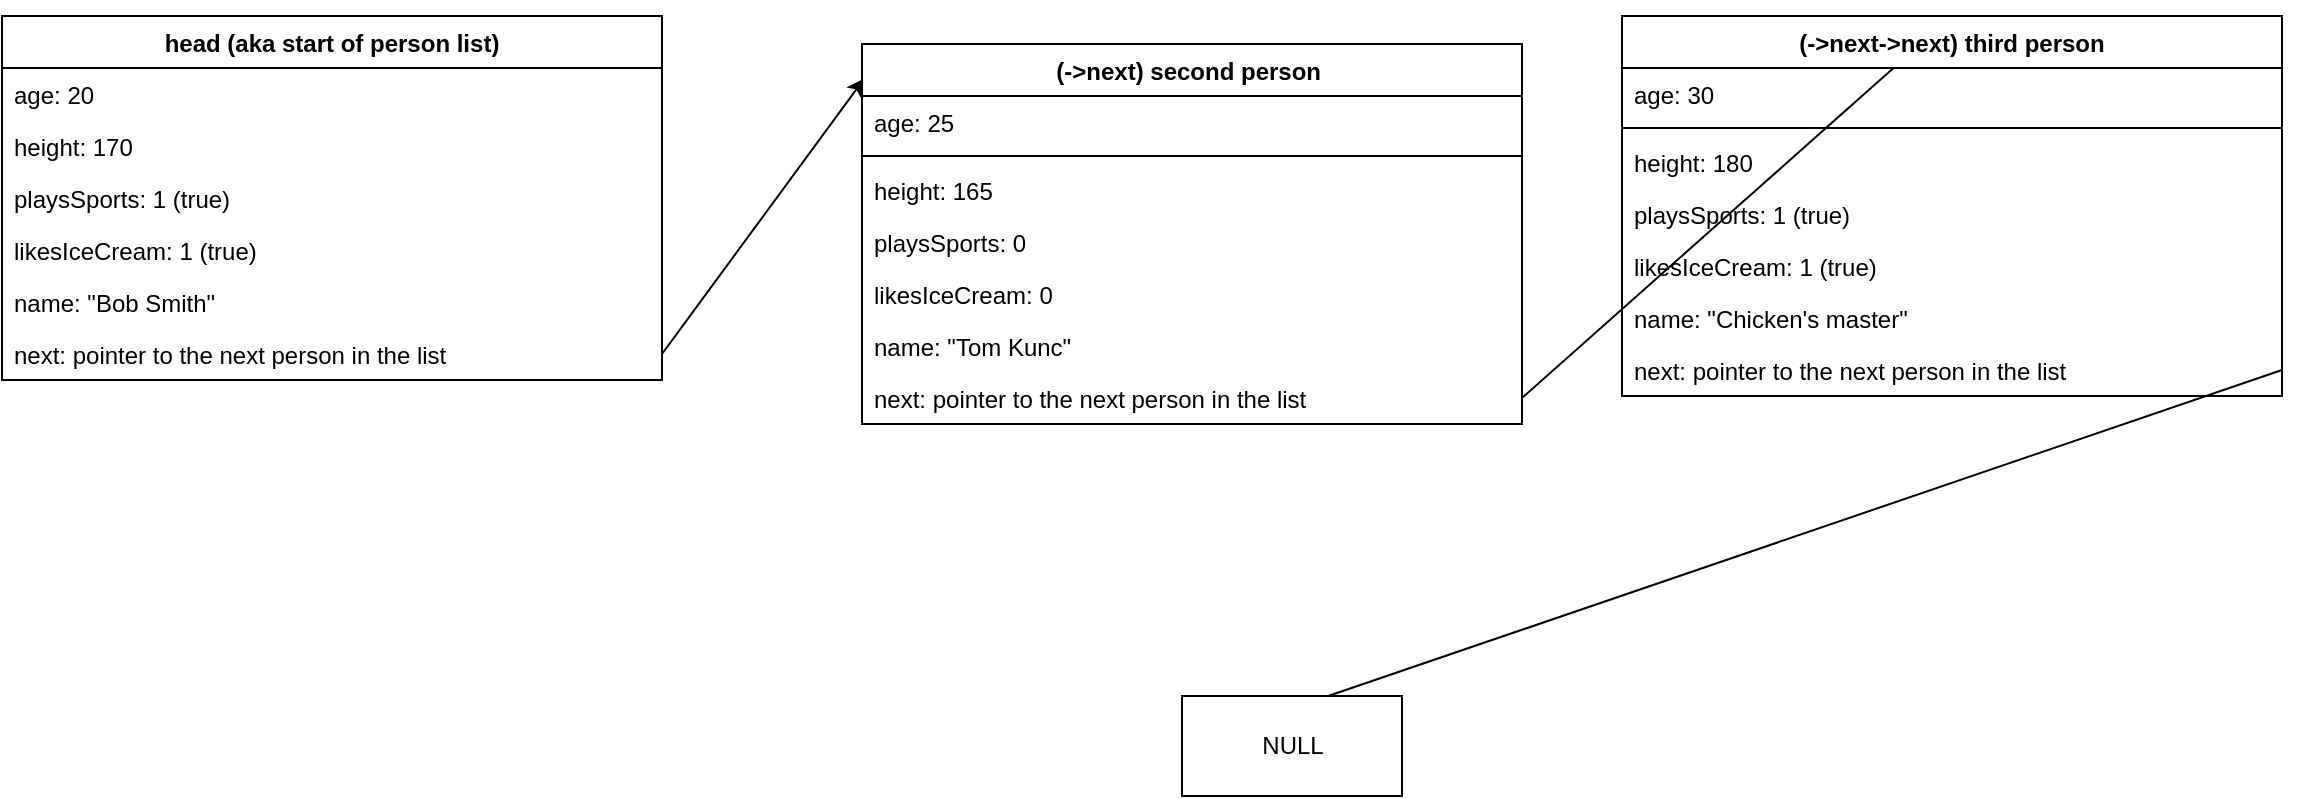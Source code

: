 <mxfile version="13.5.1" type="github">
  <diagram id="MsxQLA5Zbx531SYcmNDb" name="Page-1">
    <mxGraphModel dx="1242" dy="697" grid="1" gridSize="10" guides="1" tooltips="1" connect="1" arrows="1" fold="1" page="1" pageScale="1" pageWidth="1169" pageHeight="1654" math="0" shadow="0">
      <root>
        <mxCell id="0" />
        <mxCell id="1" parent="0" />
        <mxCell id="XNMVoc2F3A9u7ebqvWjv-21" value="" style="endArrow=classic;html=1;exitX=1;exitY=0.5;exitDx=0;exitDy=0;entryX=0.004;entryY=0.09;entryDx=0;entryDy=0;entryPerimeter=0;" edge="1" parent="1" source="XNMVoc2F3A9u7ebqvWjv-12" target="XNMVoc2F3A9u7ebqvWjv-13">
          <mxGeometry width="50" height="50" relative="1" as="geometry">
            <mxPoint x="530" y="400" as="sourcePoint" />
            <mxPoint x="580" y="350" as="targetPoint" />
          </mxGeometry>
        </mxCell>
        <mxCell id="XNMVoc2F3A9u7ebqvWjv-22" value="" style="endArrow=classic;html=1;exitX=1;exitY=0.5;exitDx=0;exitDy=0;entryX=0.5;entryY=0;entryDx=0;entryDy=0;" edge="1" parent="1" source="XNMVoc2F3A9u7ebqvWjv-20" target="XNMVoc2F3A9u7ebqvWjv-23">
          <mxGeometry width="50" height="50" relative="1" as="geometry">
            <mxPoint x="530" y="400" as="sourcePoint" />
            <mxPoint x="240" y="430" as="targetPoint" />
          </mxGeometry>
        </mxCell>
        <mxCell id="XNMVoc2F3A9u7ebqvWjv-31" value="" style="endArrow=classic;html=1;exitX=1;exitY=0.5;exitDx=0;exitDy=0;entryX=0;entryY=0.5;entryDx=0;entryDy=0;" edge="1" parent="1" source="XNMVoc2F3A9u7ebqvWjv-30" target="XNMVoc2F3A9u7ebqvWjv-32">
          <mxGeometry width="50" height="50" relative="1" as="geometry">
            <mxPoint x="420" y="610" as="sourcePoint" />
            <mxPoint x="470" y="560" as="targetPoint" />
          </mxGeometry>
        </mxCell>
        <mxCell id="XNMVoc2F3A9u7ebqvWjv-32" value="NULL" style="html=1;" vertex="1" parent="1">
          <mxGeometry x="660" y="480" width="110" height="50" as="geometry" />
        </mxCell>
        <mxCell id="XNMVoc2F3A9u7ebqvWjv-13" value="(-&gt;next) second person " style="swimlane;fontStyle=1;align=center;verticalAlign=top;childLayout=stackLayout;horizontal=1;startSize=26;horizontalStack=0;resizeParent=1;resizeParentMax=0;resizeLast=0;collapsible=1;marginBottom=0;" vertex="1" parent="1">
          <mxGeometry x="500" y="154" width="330" height="190" as="geometry" />
        </mxCell>
        <mxCell id="XNMVoc2F3A9u7ebqvWjv-14" value="age: 25" style="text;strokeColor=none;fillColor=none;align=left;verticalAlign=top;spacingLeft=4;spacingRight=4;overflow=hidden;rotatable=0;points=[[0,0.5],[1,0.5]];portConstraint=eastwest;" vertex="1" parent="XNMVoc2F3A9u7ebqvWjv-13">
          <mxGeometry y="26" width="330" height="26" as="geometry" />
        </mxCell>
        <mxCell id="XNMVoc2F3A9u7ebqvWjv-15" value="" style="line;strokeWidth=1;fillColor=none;align=left;verticalAlign=middle;spacingTop=-1;spacingLeft=3;spacingRight=3;rotatable=0;labelPosition=right;points=[];portConstraint=eastwest;" vertex="1" parent="XNMVoc2F3A9u7ebqvWjv-13">
          <mxGeometry y="52" width="330" height="8" as="geometry" />
        </mxCell>
        <mxCell id="XNMVoc2F3A9u7ebqvWjv-16" value="height: 165&#xa;" style="text;strokeColor=none;fillColor=none;align=left;verticalAlign=top;spacingLeft=4;spacingRight=4;overflow=hidden;rotatable=0;points=[[0,0.5],[1,0.5]];portConstraint=eastwest;" vertex="1" parent="XNMVoc2F3A9u7ebqvWjv-13">
          <mxGeometry y="60" width="330" height="26" as="geometry" />
        </mxCell>
        <mxCell id="XNMVoc2F3A9u7ebqvWjv-17" value="playsSports: 0" style="text;strokeColor=none;fillColor=none;align=left;verticalAlign=top;spacingLeft=4;spacingRight=4;overflow=hidden;rotatable=0;points=[[0,0.5],[1,0.5]];portConstraint=eastwest;" vertex="1" parent="XNMVoc2F3A9u7ebqvWjv-13">
          <mxGeometry y="86" width="330" height="26" as="geometry" />
        </mxCell>
        <mxCell id="XNMVoc2F3A9u7ebqvWjv-18" value="likesIceCream: 0" style="text;strokeColor=none;fillColor=none;align=left;verticalAlign=top;spacingLeft=4;spacingRight=4;overflow=hidden;rotatable=0;points=[[0,0.5],[1,0.5]];portConstraint=eastwest;" vertex="1" parent="XNMVoc2F3A9u7ebqvWjv-13">
          <mxGeometry y="112" width="330" height="26" as="geometry" />
        </mxCell>
        <mxCell id="XNMVoc2F3A9u7ebqvWjv-19" value="name: &quot;Tom Kunc&quot;" style="text;strokeColor=none;fillColor=none;align=left;verticalAlign=top;spacingLeft=4;spacingRight=4;overflow=hidden;rotatable=0;points=[[0,0.5],[1,0.5]];portConstraint=eastwest;" vertex="1" parent="XNMVoc2F3A9u7ebqvWjv-13">
          <mxGeometry y="138" width="330" height="26" as="geometry" />
        </mxCell>
        <mxCell id="XNMVoc2F3A9u7ebqvWjv-20" value="next: pointer to the next person in the list" style="text;strokeColor=none;fillColor=none;align=left;verticalAlign=top;spacingLeft=4;spacingRight=4;overflow=hidden;rotatable=0;points=[[0,0.5],[1,0.5]];portConstraint=eastwest;" vertex="1" parent="XNMVoc2F3A9u7ebqvWjv-13">
          <mxGeometry y="164" width="330" height="26" as="geometry" />
        </mxCell>
        <mxCell id="XNMVoc2F3A9u7ebqvWjv-5" value="head (aka start of person list)&#xa;" style="swimlane;fontStyle=1;align=center;verticalAlign=top;childLayout=stackLayout;horizontal=1;startSize=26;horizontalStack=0;resizeParent=1;resizeParentMax=0;resizeLast=0;collapsible=1;marginBottom=0;" vertex="1" parent="1">
          <mxGeometry x="70" y="140" width="330" height="182" as="geometry" />
        </mxCell>
        <mxCell id="XNMVoc2F3A9u7ebqvWjv-6" value="age: 20" style="text;strokeColor=none;fillColor=none;align=left;verticalAlign=top;spacingLeft=4;spacingRight=4;overflow=hidden;rotatable=0;points=[[0,0.5],[1,0.5]];portConstraint=eastwest;" vertex="1" parent="XNMVoc2F3A9u7ebqvWjv-5">
          <mxGeometry y="26" width="330" height="26" as="geometry" />
        </mxCell>
        <mxCell id="XNMVoc2F3A9u7ebqvWjv-8" value="height: 170" style="text;strokeColor=none;fillColor=none;align=left;verticalAlign=top;spacingLeft=4;spacingRight=4;overflow=hidden;rotatable=0;points=[[0,0.5],[1,0.5]];portConstraint=eastwest;" vertex="1" parent="XNMVoc2F3A9u7ebqvWjv-5">
          <mxGeometry y="52" width="330" height="26" as="geometry" />
        </mxCell>
        <mxCell id="XNMVoc2F3A9u7ebqvWjv-9" value="playsSports: 1 (true)" style="text;strokeColor=none;fillColor=none;align=left;verticalAlign=top;spacingLeft=4;spacingRight=4;overflow=hidden;rotatable=0;points=[[0,0.5],[1,0.5]];portConstraint=eastwest;" vertex="1" parent="XNMVoc2F3A9u7ebqvWjv-5">
          <mxGeometry y="78" width="330" height="26" as="geometry" />
        </mxCell>
        <mxCell id="XNMVoc2F3A9u7ebqvWjv-10" value="likesIceCream: 1 (true)" style="text;strokeColor=none;fillColor=none;align=left;verticalAlign=top;spacingLeft=4;spacingRight=4;overflow=hidden;rotatable=0;points=[[0,0.5],[1,0.5]];portConstraint=eastwest;" vertex="1" parent="XNMVoc2F3A9u7ebqvWjv-5">
          <mxGeometry y="104" width="330" height="26" as="geometry" />
        </mxCell>
        <mxCell id="XNMVoc2F3A9u7ebqvWjv-11" value="name: &quot;Bob Smith&quot;" style="text;strokeColor=none;fillColor=none;align=left;verticalAlign=top;spacingLeft=4;spacingRight=4;overflow=hidden;rotatable=0;points=[[0,0.5],[1,0.5]];portConstraint=eastwest;" vertex="1" parent="XNMVoc2F3A9u7ebqvWjv-5">
          <mxGeometry y="130" width="330" height="26" as="geometry" />
        </mxCell>
        <mxCell id="XNMVoc2F3A9u7ebqvWjv-12" value="next: pointer to the next person in the list" style="text;strokeColor=none;fillColor=none;align=left;verticalAlign=top;spacingLeft=4;spacingRight=4;overflow=hidden;rotatable=0;points=[[0,0.5],[1,0.5]];portConstraint=eastwest;" vertex="1" parent="XNMVoc2F3A9u7ebqvWjv-5">
          <mxGeometry y="156" width="330" height="26" as="geometry" />
        </mxCell>
        <mxCell id="XNMVoc2F3A9u7ebqvWjv-23" value="(-&gt;next-&gt;next) third person" style="swimlane;fontStyle=1;align=center;verticalAlign=top;childLayout=stackLayout;horizontal=1;startSize=26;horizontalStack=0;resizeParent=1;resizeParentMax=0;resizeLast=0;collapsible=1;marginBottom=0;" vertex="1" parent="1">
          <mxGeometry x="880" y="140" width="330" height="190" as="geometry" />
        </mxCell>
        <mxCell id="XNMVoc2F3A9u7ebqvWjv-24" value="age: 30" style="text;strokeColor=none;fillColor=none;align=left;verticalAlign=top;spacingLeft=4;spacingRight=4;overflow=hidden;rotatable=0;points=[[0,0.5],[1,0.5]];portConstraint=eastwest;" vertex="1" parent="XNMVoc2F3A9u7ebqvWjv-23">
          <mxGeometry y="26" width="330" height="26" as="geometry" />
        </mxCell>
        <mxCell id="XNMVoc2F3A9u7ebqvWjv-25" value="" style="line;strokeWidth=1;fillColor=none;align=left;verticalAlign=middle;spacingTop=-1;spacingLeft=3;spacingRight=3;rotatable=0;labelPosition=right;points=[];portConstraint=eastwest;" vertex="1" parent="XNMVoc2F3A9u7ebqvWjv-23">
          <mxGeometry y="52" width="330" height="8" as="geometry" />
        </mxCell>
        <mxCell id="XNMVoc2F3A9u7ebqvWjv-26" value="height: 180" style="text;strokeColor=none;fillColor=none;align=left;verticalAlign=top;spacingLeft=4;spacingRight=4;overflow=hidden;rotatable=0;points=[[0,0.5],[1,0.5]];portConstraint=eastwest;" vertex="1" parent="XNMVoc2F3A9u7ebqvWjv-23">
          <mxGeometry y="60" width="330" height="26" as="geometry" />
        </mxCell>
        <mxCell id="XNMVoc2F3A9u7ebqvWjv-27" value="playsSports: 1 (true)" style="text;strokeColor=none;fillColor=none;align=left;verticalAlign=top;spacingLeft=4;spacingRight=4;overflow=hidden;rotatable=0;points=[[0,0.5],[1,0.5]];portConstraint=eastwest;" vertex="1" parent="XNMVoc2F3A9u7ebqvWjv-23">
          <mxGeometry y="86" width="330" height="26" as="geometry" />
        </mxCell>
        <mxCell id="XNMVoc2F3A9u7ebqvWjv-28" value="likesIceCream: 1 (true)" style="text;strokeColor=none;fillColor=none;align=left;verticalAlign=top;spacingLeft=4;spacingRight=4;overflow=hidden;rotatable=0;points=[[0,0.5],[1,0.5]];portConstraint=eastwest;" vertex="1" parent="XNMVoc2F3A9u7ebqvWjv-23">
          <mxGeometry y="112" width="330" height="26" as="geometry" />
        </mxCell>
        <mxCell id="XNMVoc2F3A9u7ebqvWjv-29" value="name: &quot;Chicken&#39;s master&quot;" style="text;strokeColor=none;fillColor=none;align=left;verticalAlign=top;spacingLeft=4;spacingRight=4;overflow=hidden;rotatable=0;points=[[0,0.5],[1,0.5]];portConstraint=eastwest;" vertex="1" parent="XNMVoc2F3A9u7ebqvWjv-23">
          <mxGeometry y="138" width="330" height="26" as="geometry" />
        </mxCell>
        <mxCell id="XNMVoc2F3A9u7ebqvWjv-30" value="next: pointer to the next person in the list" style="text;strokeColor=none;fillColor=none;align=left;verticalAlign=top;spacingLeft=4;spacingRight=4;overflow=hidden;rotatable=0;points=[[0,0.5],[1,0.5]];portConstraint=eastwest;" vertex="1" parent="XNMVoc2F3A9u7ebqvWjv-23">
          <mxGeometry y="164" width="330" height="26" as="geometry" />
        </mxCell>
      </root>
    </mxGraphModel>
  </diagram>
</mxfile>
